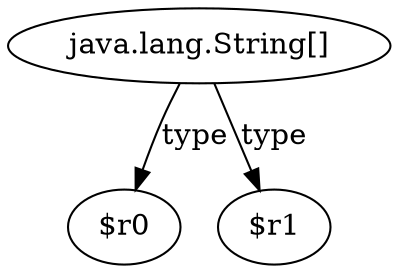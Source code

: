 digraph g {
0[label="java.lang.String[]"]
1[label="$r0"]
0->1[label="type"]
2[label="$r1"]
0->2[label="type"]
}